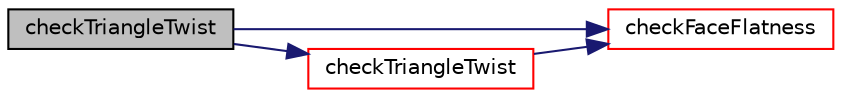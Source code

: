 digraph "checkTriangleTwist"
{
  bgcolor="transparent";
  edge [fontname="Helvetica",fontsize="10",labelfontname="Helvetica",labelfontsize="10"];
  node [fontname="Helvetica",fontsize="10",shape=record];
  rankdir="LR";
  Node1 [label="checkTriangleTwist",height=0.2,width=0.4,color="black", fillcolor="grey75", style="filled", fontcolor="black"];
  Node1 -> Node2 [color="midnightblue",fontsize="10",style="solid",fontname="Helvetica"];
  Node2 [label="checkFaceFlatness",height=0.2,width=0.4,color="red",URL="$a01965.html#acb7df07bcf27aac10bd53d646096cdec",tooltip="Area of faces v.s. sum of triangle areas. "];
  Node1 -> Node3 [color="midnightblue",fontsize="10",style="solid",fontname="Helvetica"];
  Node3 [label="checkTriangleTwist",height=0.2,width=0.4,color="red",URL="$a01965.html#a1cffc7219859f1b1b9ed8a96be57f242",tooltip="Consecutive triangle (from face-centre decomposition) normals. "];
  Node3 -> Node2 [color="midnightblue",fontsize="10",style="solid",fontname="Helvetica"];
}
